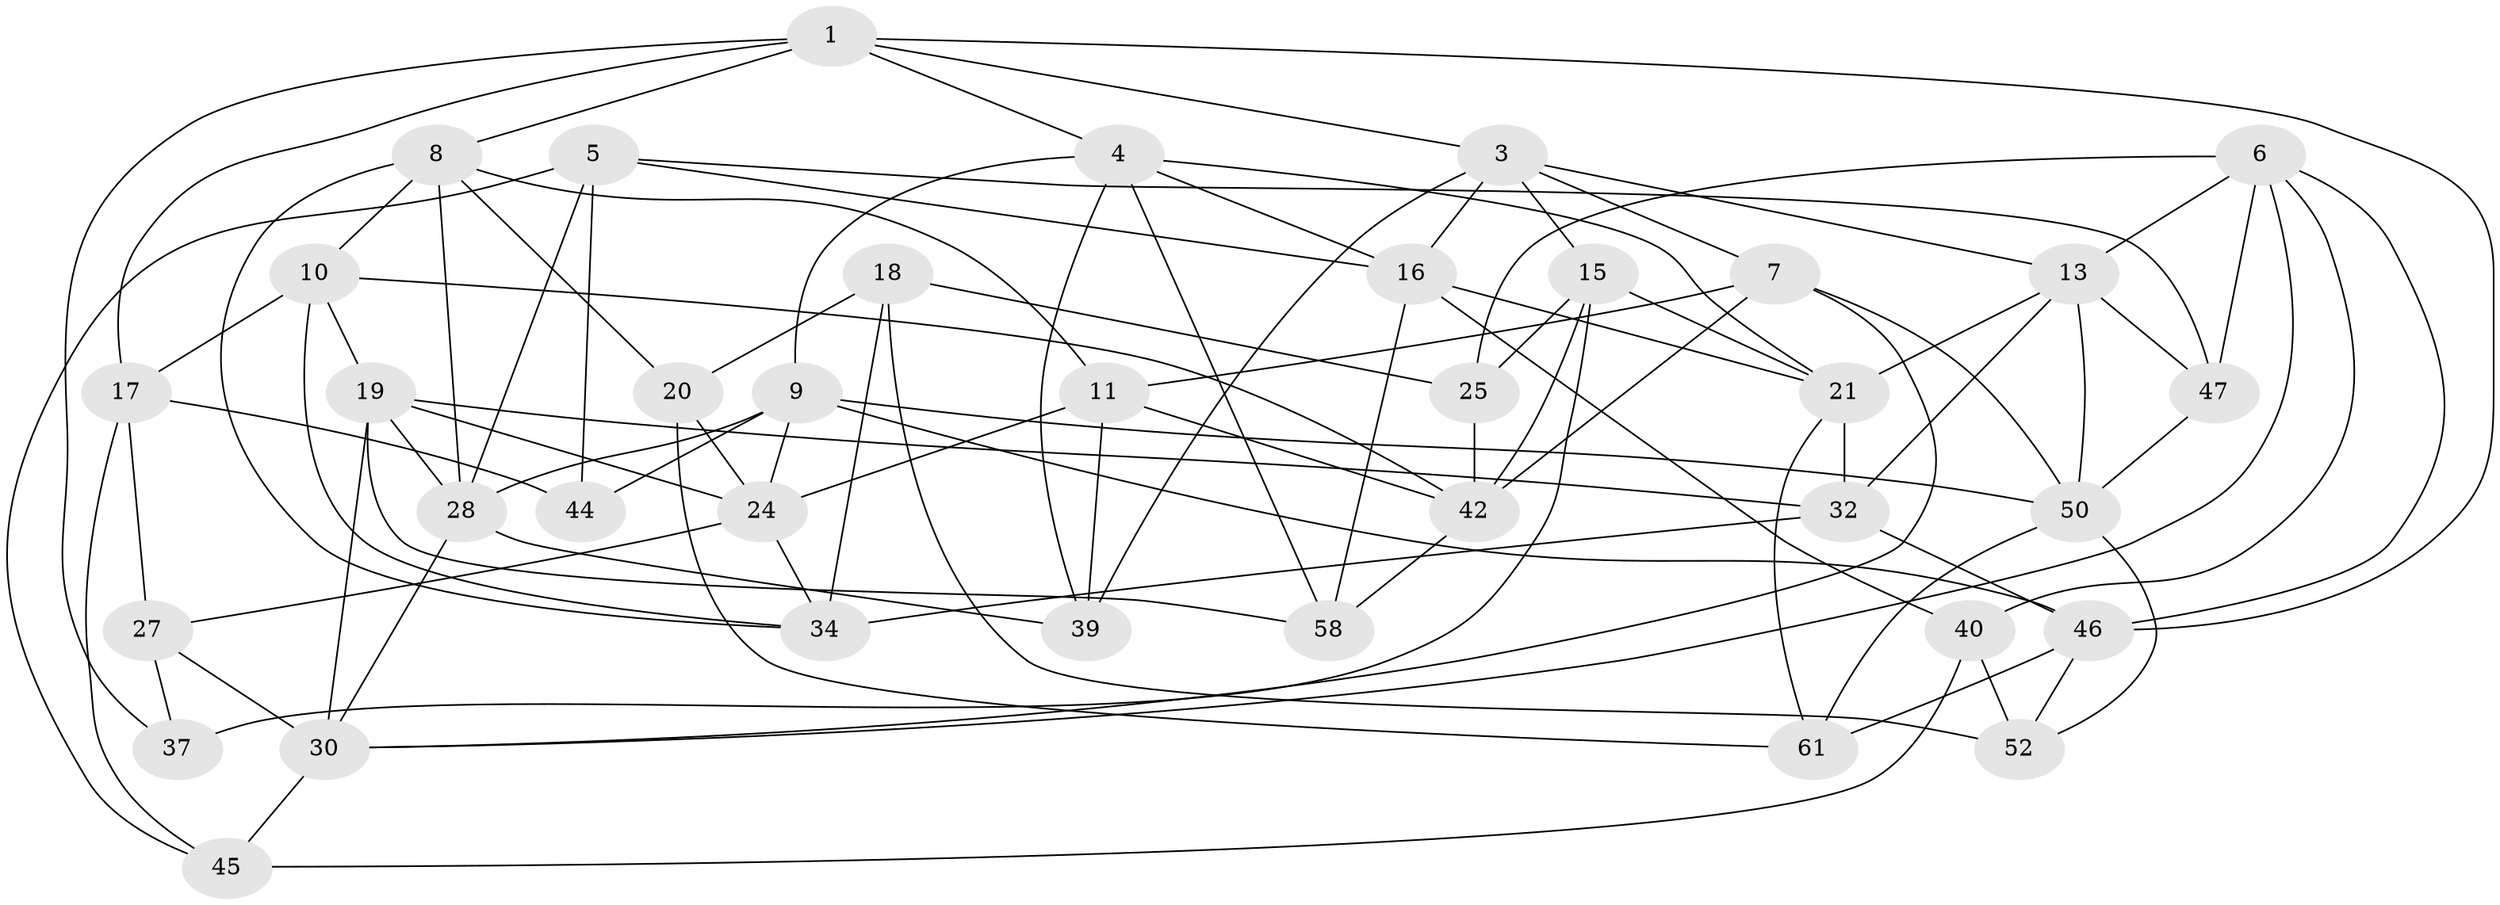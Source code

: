 // original degree distribution, {4: 1.0}
// Generated by graph-tools (version 1.1) at 2025/11/02/27/25 16:11:47]
// undirected, 37 vertices, 93 edges
graph export_dot {
graph [start="1"]
  node [color=gray90,style=filled];
  1 [super="+2"];
  3 [super="+36"];
  4 [super="+14"];
  5 [super="+48"];
  6 [super="+23"];
  7 [super="+54"];
  8 [super="+12"];
  9 [super="+51"];
  10 [super="+38"];
  11 [super="+33"];
  13 [super="+26"];
  15 [super="+31"];
  16 [super="+22"];
  17 [super="+55"];
  18;
  19 [super="+35"];
  20;
  21 [super="+29"];
  24 [super="+43"];
  25;
  27;
  28 [super="+49"];
  30 [super="+60"];
  32 [super="+41"];
  34 [super="+56"];
  37;
  39;
  40;
  42 [super="+53"];
  44;
  45;
  46 [super="+59"];
  47;
  50 [super="+57"];
  52;
  58;
  61;
  1 -- 3;
  1 -- 46;
  1 -- 8;
  1 -- 4;
  1 -- 37;
  1 -- 17;
  3 -- 39;
  3 -- 13;
  3 -- 16;
  3 -- 15;
  3 -- 7;
  4 -- 21;
  4 -- 16;
  4 -- 58;
  4 -- 39;
  4 -- 9;
  5 -- 45;
  5 -- 44 [weight=2];
  5 -- 47;
  5 -- 28;
  5 -- 16;
  6 -- 25;
  6 -- 13;
  6 -- 46;
  6 -- 40;
  6 -- 47;
  6 -- 30;
  7 -- 11 [weight=2];
  7 -- 50;
  7 -- 42;
  7 -- 30;
  8 -- 10;
  8 -- 11;
  8 -- 20;
  8 -- 34;
  8 -- 28;
  9 -- 24;
  9 -- 46;
  9 -- 28;
  9 -- 50;
  9 -- 44;
  10 -- 19;
  10 -- 17 [weight=2];
  10 -- 34;
  10 -- 42;
  11 -- 39;
  11 -- 24;
  11 -- 42;
  13 -- 47;
  13 -- 50;
  13 -- 32;
  13 -- 21;
  15 -- 37 [weight=2];
  15 -- 21;
  15 -- 25;
  15 -- 42;
  16 -- 58;
  16 -- 21;
  16 -- 40;
  17 -- 27;
  17 -- 44;
  17 -- 45;
  18 -- 20;
  18 -- 25;
  18 -- 52;
  18 -- 34;
  19 -- 24;
  19 -- 58;
  19 -- 28;
  19 -- 32;
  19 -- 30;
  20 -- 61;
  20 -- 24;
  21 -- 32;
  21 -- 61;
  24 -- 34;
  24 -- 27;
  25 -- 42;
  27 -- 37;
  27 -- 30;
  28 -- 39;
  28 -- 30;
  30 -- 45;
  32 -- 34 [weight=2];
  32 -- 46;
  40 -- 45;
  40 -- 52;
  42 -- 58;
  46 -- 52;
  46 -- 61;
  47 -- 50;
  50 -- 52;
  50 -- 61;
}

